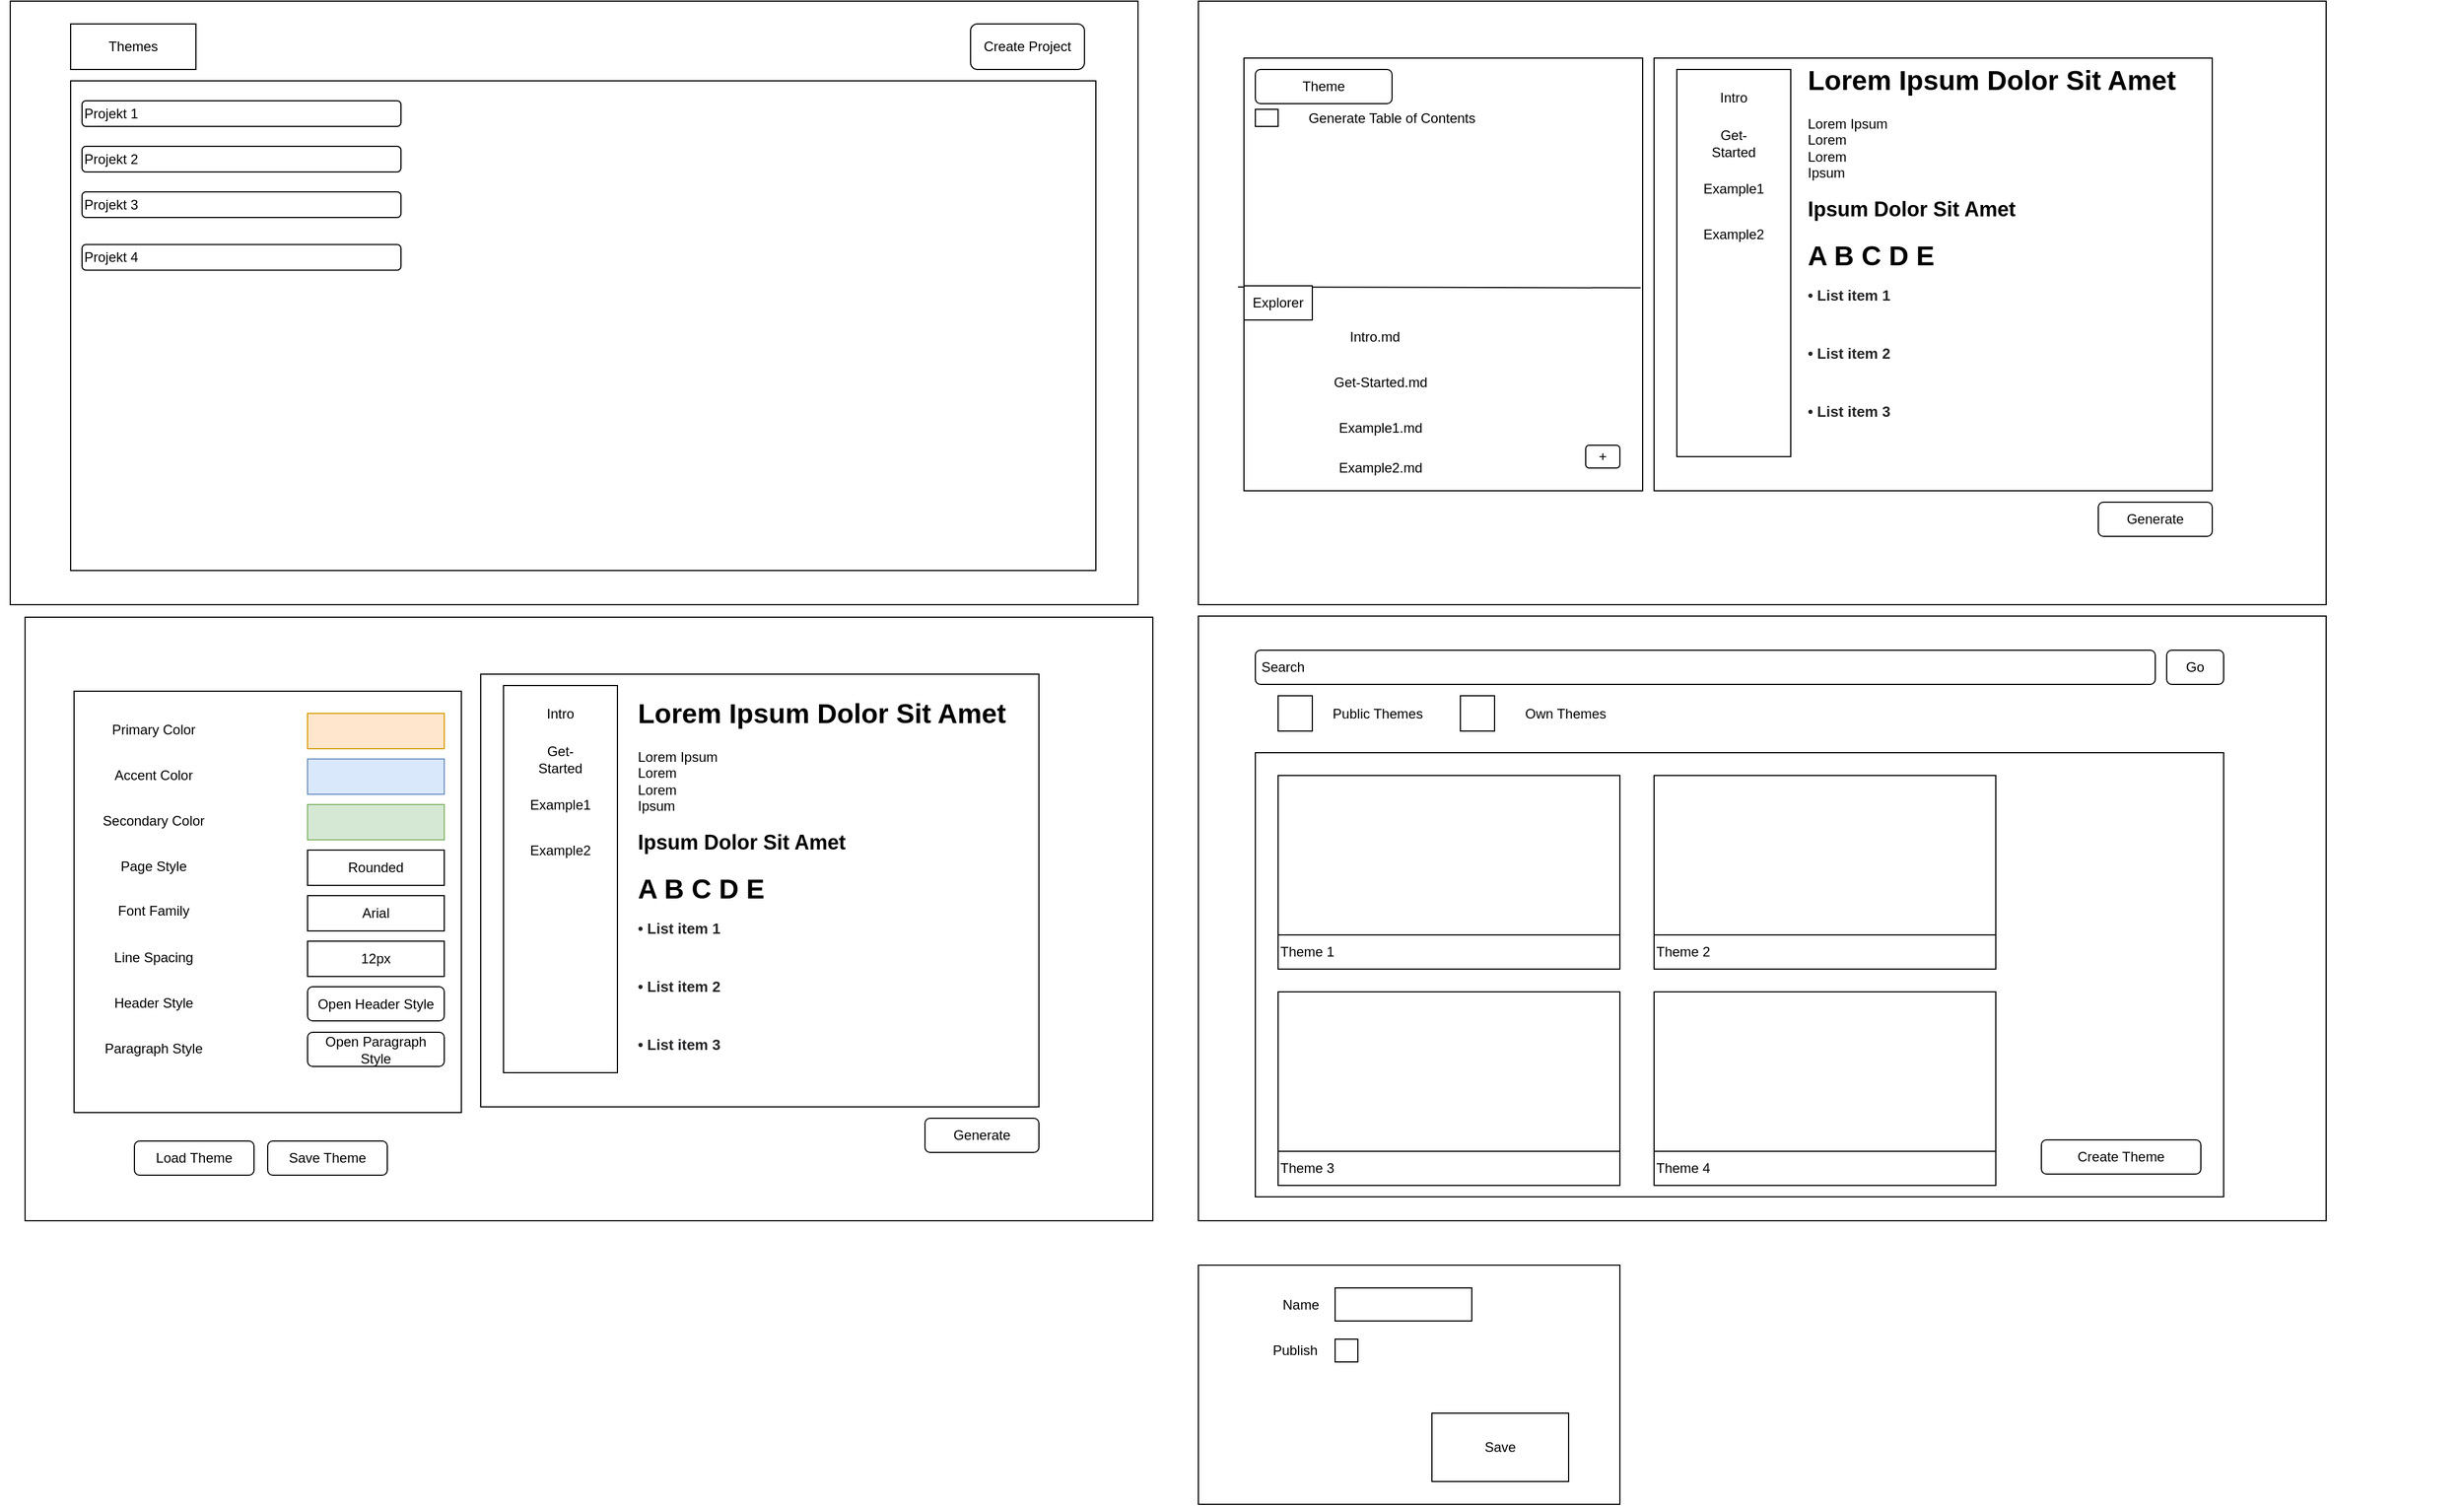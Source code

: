 <mxfile version="24.0.2" type="device">
  <diagram name="Seite-1" id="fWnW3hOuJFl1YckPMjlk">
    <mxGraphModel dx="3465" dy="1042" grid="1" gridSize="10" guides="1" tooltips="1" connect="1" arrows="1" fold="1" page="1" pageScale="1" pageWidth="827" pageHeight="1169" math="0" shadow="0">
      <root>
        <mxCell id="0" />
        <mxCell id="1" parent="0" />
        <mxCell id="XkvbFqVH8ZylM9C7yXK--107" value="" style="rounded=0;whiteSpace=wrap;html=1;" parent="1" vertex="1">
          <mxGeometry x="-1157" y="591" width="350" height="380" as="geometry" />
        </mxCell>
        <mxCell id="nqZKePSR_kzW_urHQub7-1" value="" style="rounded=0;whiteSpace=wrap;html=1;" parent="1" vertex="1">
          <mxGeometry x="-160" width="990" height="530" as="geometry" />
        </mxCell>
        <mxCell id="nqZKePSR_kzW_urHQub7-2" value="Generate" style="rounded=1;whiteSpace=wrap;html=1;" parent="1" vertex="1">
          <mxGeometry x="630" y="440" width="100" height="30" as="geometry" />
        </mxCell>
        <mxCell id="nqZKePSR_kzW_urHQub7-5" value="" style="rounded=0;whiteSpace=wrap;html=1;" parent="1" vertex="1">
          <mxGeometry x="240" y="50" width="490" height="380" as="geometry" />
        </mxCell>
        <mxCell id="nqZKePSR_kzW_urHQub7-6" value="&lt;h1&gt;Lorem Ipsum Dolor Sit Amet&lt;/h1&gt;&lt;div&gt;Lorem Ipsum&lt;/div&gt;&lt;div&gt;Lorem&lt;/div&gt;&lt;div&gt;Lorem&lt;/div&gt;&lt;div&gt;Ipsum&lt;/div&gt;&lt;div&gt;&lt;br&gt;&lt;/div&gt;&lt;div&gt;&lt;font size=&quot;1&quot; style=&quot;&quot;&gt;&lt;b style=&quot;font-size: 18px;&quot;&gt;Ipsum Dolor Sit Amet&lt;/b&gt;&lt;/font&gt;&lt;/div&gt;&lt;div style=&quot;font-size: 13px;&quot;&gt;&lt;font style=&quot;font-size: 13px;&quot;&gt;&lt;b style=&quot;&quot;&gt;&lt;br&gt;&lt;/b&gt;&lt;/font&gt;&lt;/div&gt;&lt;div style=&quot;&quot;&gt;&lt;font size=&quot;1&quot; style=&quot;&quot;&gt;&lt;b style=&quot;font-size: 24px;&quot;&gt;A B C D E&lt;/b&gt;&lt;/font&gt;&lt;/div&gt;&lt;div style=&quot;font-size: 13px;&quot;&gt;&lt;h1 style=&quot;padding: 0px 0px 20px; margin: 0px; outline: 0px; box-sizing: border-box; font-family: Arial, Helvetica, sans-serif; line-height: 1.2; color: rgb(37, 37, 40); background-color: rgb(255, 255, 255);&quot; class=&quot;article__title&quot;&gt;&lt;font style=&quot;font-size: 13px;&quot;&gt;• List item 1&lt;/font&gt;&lt;/h1&gt;&lt;h1 style=&quot;padding: 0px 0px 20px; margin: 0px; outline: 0px; box-sizing: border-box; font-family: Arial, Helvetica, sans-serif; line-height: 1.2; color: rgb(37, 37, 40); background-color: rgb(255, 255, 255);&quot; class=&quot;article__title&quot;&gt;&lt;font style=&quot;font-size: 13px;&quot;&gt;• List item 2&lt;/font&gt;&lt;/h1&gt;&lt;div style=&quot;&quot;&gt;&lt;font style=&quot;font-size: 13px;&quot;&gt;&lt;div style=&quot;border-color: var(--border-color);&quot;&gt;&lt;h1 style=&quot;border-color: var(--border-color); padding: 0px 0px 20px; margin: 0px; outline: 0px; box-sizing: border-box; font-family: Arial, Helvetica, sans-serif; line-height: 1.2; color: rgb(37, 37, 40); background-color: rgb(255, 255, 255);&quot; class=&quot;article__title&quot;&gt;&lt;font style=&quot;border-color: var(--border-color); font-size: 13px;&quot;&gt;• List item 3&lt;/font&gt;&lt;/h1&gt;&lt;div style=&quot;&quot;&gt;&lt;font style=&quot;border-color: var(--border-color); font-size: 13px;&quot;&gt;&lt;div style=&quot;border-color: var(--border-color);&quot;&gt;&lt;h1 style=&quot;border-color: var(--border-color); padding: 0px 0px 20px; margin: 0px; outline: 0px; box-sizing: border-box; font-family: Arial, Helvetica, sans-serif; line-height: 1.2; color: rgb(37, 37, 40); background-color: rgb(255, 255, 255);&quot; class=&quot;article__title&quot;&gt;&lt;font style=&quot;border-color: var(--border-color); font-size: 13px;&quot;&gt;• List item 4&lt;/font&gt;&lt;/h1&gt;&lt;div style=&quot;font-size: 12px;&quot;&gt;&lt;font style=&quot;border-color: var(--border-color); font-size: 15px;&quot;&gt;&lt;br&gt;&lt;/font&gt;&lt;/div&gt;&lt;/div&gt;&lt;/font&gt;&lt;/div&gt;&lt;div style=&quot;font-size: 12px;&quot;&gt;&lt;font style=&quot;border-color: var(--border-color); font-size: 15px;&quot;&gt;&lt;br&gt;&lt;/font&gt;&lt;/div&gt;&lt;/div&gt;&lt;/font&gt;&lt;/div&gt;&lt;/div&gt;&lt;div style=&quot;font-size: 13px;&quot;&gt;&lt;font style=&quot;font-size: 13px;&quot;&gt;&lt;div style=&quot;border-color: var(--border-color);&quot;&gt;&lt;div&gt;&lt;font style=&quot;border-color: var(--border-color); font-size: 13px;&quot;&gt;&lt;br&gt;&lt;/font&gt;&lt;/div&gt;&lt;/div&gt;&lt;/font&gt;&lt;/div&gt;" style="text;html=1;spacing=5;spacingTop=-20;whiteSpace=wrap;overflow=hidden;rounded=0;" parent="1" vertex="1">
          <mxGeometry x="370" y="50" width="580" height="350" as="geometry" />
        </mxCell>
        <mxCell id="XkvbFqVH8ZylM9C7yXK--1" value="" style="rounded=0;whiteSpace=wrap;html=1;" parent="1" vertex="1">
          <mxGeometry x="260" y="60" width="100" height="340" as="geometry" />
        </mxCell>
        <mxCell id="XkvbFqVH8ZylM9C7yXK--2" value="Intro" style="text;html=1;align=center;verticalAlign=middle;whiteSpace=wrap;rounded=0;" parent="1" vertex="1">
          <mxGeometry x="280" y="70" width="60" height="30" as="geometry" />
        </mxCell>
        <mxCell id="XkvbFqVH8ZylM9C7yXK--3" value="Get-Started&lt;span style=&quot;color: rgba(0, 0, 0, 0); font-family: monospace; font-size: 0px; text-align: start; text-wrap: nowrap;&quot;&gt;%3CmxGraphModel%3E%3Croot%3E%3CmxCell%20id%3D%220%22%2F%3E%3CmxCell%20id%3D%221%22%20parent%3D%220%22%2F%3E%3CmxCell%20id%3D%222%22%20value%3D%22Intro%22%20style%3D%22text%3Bhtml%3D1%3Balign%3Dcenter%3BverticalAlign%3Dmiddle%3BwhiteSpace%3Dwrap%3Brounded%3D0%3B%22%20vertex%3D%221%22%20parent%3D%221%22%3E%3CmxGeometry%20x%3D%22-80%22%20y%3D%2280%22%20width%3D%2260%22%20height%3D%2230%22%20as%3D%22geometry%22%2F%3E%3C%2FmxCell%3E%3C%2Froot%3E%3C%2FmxGraphModel%3E&lt;/span&gt;" style="text;html=1;align=center;verticalAlign=middle;whiteSpace=wrap;rounded=0;" parent="1" vertex="1">
          <mxGeometry x="280" y="110" width="60" height="30" as="geometry" />
        </mxCell>
        <mxCell id="XkvbFqVH8ZylM9C7yXK--4" value="Example1" style="text;html=1;align=center;verticalAlign=middle;whiteSpace=wrap;rounded=0;" parent="1" vertex="1">
          <mxGeometry x="280" y="150" width="60" height="30" as="geometry" />
        </mxCell>
        <mxCell id="XkvbFqVH8ZylM9C7yXK--5" value="Example2" style="text;html=1;align=center;verticalAlign=middle;whiteSpace=wrap;rounded=0;" parent="1" vertex="1">
          <mxGeometry x="280" y="190" width="60" height="30" as="geometry" />
        </mxCell>
        <mxCell id="XkvbFqVH8ZylM9C7yXK--10" value="" style="rounded=0;whiteSpace=wrap;html=1;" parent="1" vertex="1">
          <mxGeometry x="-160" y="540" width="990" height="531" as="geometry" />
        </mxCell>
        <mxCell id="XkvbFqVH8ZylM9C7yXK--11" value="&amp;nbsp;Search" style="rounded=1;whiteSpace=wrap;html=1;align=left;" parent="1" vertex="1">
          <mxGeometry x="-110" y="570" width="790" height="30" as="geometry" />
        </mxCell>
        <mxCell id="XkvbFqVH8ZylM9C7yXK--12" value="Go" style="rounded=1;whiteSpace=wrap;html=1;" parent="1" vertex="1">
          <mxGeometry x="690" y="570" width="50" height="30" as="geometry" />
        </mxCell>
        <mxCell id="XkvbFqVH8ZylM9C7yXK--13" value="" style="rounded=0;whiteSpace=wrap;html=1;" parent="1" vertex="1">
          <mxGeometry x="-110" y="660" width="850" height="390" as="geometry" />
        </mxCell>
        <mxCell id="XkvbFqVH8ZylM9C7yXK--14" value="" style="rounded=0;whiteSpace=wrap;html=1;" parent="1" vertex="1">
          <mxGeometry x="-90" y="680" width="300" height="140" as="geometry" />
        </mxCell>
        <mxCell id="XkvbFqVH8ZylM9C7yXK--15" value="Theme 1" style="rounded=0;whiteSpace=wrap;html=1;align=left;" parent="1" vertex="1">
          <mxGeometry x="-90" y="820" width="300" height="30" as="geometry" />
        </mxCell>
        <mxCell id="XkvbFqVH8ZylM9C7yXK--16" value="" style="rounded=0;whiteSpace=wrap;html=1;" parent="1" vertex="1">
          <mxGeometry x="240" y="680" width="300" height="140" as="geometry" />
        </mxCell>
        <mxCell id="XkvbFqVH8ZylM9C7yXK--17" value="Theme 2" style="rounded=0;whiteSpace=wrap;html=1;align=left;" parent="1" vertex="1">
          <mxGeometry x="240" y="820" width="300" height="30" as="geometry" />
        </mxCell>
        <mxCell id="XkvbFqVH8ZylM9C7yXK--18" value="" style="rounded=0;whiteSpace=wrap;html=1;" parent="1" vertex="1">
          <mxGeometry x="-90" y="870" width="300" height="140" as="geometry" />
        </mxCell>
        <mxCell id="XkvbFqVH8ZylM9C7yXK--19" value="Theme 3" style="rounded=0;whiteSpace=wrap;html=1;align=left;" parent="1" vertex="1">
          <mxGeometry x="-90" y="1010" width="300" height="30" as="geometry" />
        </mxCell>
        <mxCell id="XkvbFqVH8ZylM9C7yXK--20" value="" style="rounded=0;whiteSpace=wrap;html=1;" parent="1" vertex="1">
          <mxGeometry x="240" y="870" width="300" height="140" as="geometry" />
        </mxCell>
        <mxCell id="XkvbFqVH8ZylM9C7yXK--21" value="Theme 4" style="rounded=0;whiteSpace=wrap;html=1;align=left;" parent="1" vertex="1">
          <mxGeometry x="240" y="1010" width="300" height="30" as="geometry" />
        </mxCell>
        <mxCell id="XkvbFqVH8ZylM9C7yXK--22" value="Create Theme" style="rounded=1;whiteSpace=wrap;html=1;" parent="1" vertex="1">
          <mxGeometry x="580" y="1000" width="140" height="30" as="geometry" />
        </mxCell>
        <mxCell id="XkvbFqVH8ZylM9C7yXK--46" value="" style="rounded=0;whiteSpace=wrap;html=1;" parent="1" vertex="1">
          <mxGeometry x="-120" y="50" width="350" height="380" as="geometry" />
        </mxCell>
        <mxCell id="XkvbFqVH8ZylM9C7yXK--47" value="" style="endArrow=none;html=1;rounded=0;entryX=0.995;entryY=0.531;entryDx=0;entryDy=0;entryPerimeter=0;exitX=-0.015;exitY=0.529;exitDx=0;exitDy=0;exitPerimeter=0;" parent="1" source="XkvbFqVH8ZylM9C7yXK--46" target="XkvbFqVH8ZylM9C7yXK--46" edge="1">
          <mxGeometry width="50" height="50" relative="1" as="geometry">
            <mxPoint x="-5" y="250" as="sourcePoint" />
            <mxPoint x="45" y="200" as="targetPoint" />
          </mxGeometry>
        </mxCell>
        <mxCell id="XkvbFqVH8ZylM9C7yXK--7" value="Theme" style="rounded=1;whiteSpace=wrap;html=1;" parent="1" vertex="1">
          <mxGeometry x="-110" y="60" width="120" height="30" as="geometry" />
        </mxCell>
        <mxCell id="XkvbFqVH8ZylM9C7yXK--48" value="" style="rounded=0;whiteSpace=wrap;html=1;" parent="1" vertex="1">
          <mxGeometry x="-110" y="95" width="20" height="15" as="geometry" />
        </mxCell>
        <mxCell id="XkvbFqVH8ZylM9C7yXK--49" value="Generate Table of Contents" style="text;html=1;align=center;verticalAlign=middle;whiteSpace=wrap;rounded=0;" parent="1" vertex="1">
          <mxGeometry x="-80" y="87.5" width="180" height="30" as="geometry" />
        </mxCell>
        <mxCell id="XkvbFqVH8ZylM9C7yXK--52" value="+" style="rounded=1;whiteSpace=wrap;html=1;" parent="1" vertex="1">
          <mxGeometry x="180" y="390" width="30" height="20" as="geometry" />
        </mxCell>
        <mxCell id="XkvbFqVH8ZylM9C7yXK--53" value="Intro.md" style="text;html=1;align=center;verticalAlign=middle;whiteSpace=wrap;rounded=0;" parent="1" vertex="1">
          <mxGeometry x="-50" y="280" width="90" height="30" as="geometry" />
        </mxCell>
        <mxCell id="XkvbFqVH8ZylM9C7yXK--54" value="Get-Started.md" style="text;html=1;align=center;verticalAlign=middle;whiteSpace=wrap;rounded=0;" parent="1" vertex="1">
          <mxGeometry x="-45" y="320" width="90" height="30" as="geometry" />
        </mxCell>
        <mxCell id="XkvbFqVH8ZylM9C7yXK--55" value="Example1.md" style="text;html=1;align=center;verticalAlign=middle;whiteSpace=wrap;rounded=0;" parent="1" vertex="1">
          <mxGeometry x="-45" y="360" width="90" height="30" as="geometry" />
        </mxCell>
        <mxCell id="XkvbFqVH8ZylM9C7yXK--71" value="" style="rounded=0;whiteSpace=wrap;html=1;" parent="1" vertex="1">
          <mxGeometry x="-1190" y="541" width="990" height="530" as="geometry" />
        </mxCell>
        <mxCell id="XkvbFqVH8ZylM9C7yXK--56" value="Example2.md" style="text;html=1;align=center;verticalAlign=middle;whiteSpace=wrap;rounded=0;" parent="1" vertex="1">
          <mxGeometry x="-45" y="395" width="90" height="30" as="geometry" />
        </mxCell>
        <mxCell id="XkvbFqVH8ZylM9C7yXK--57" value="Explorer" style="rounded=0;whiteSpace=wrap;html=1;" parent="1" vertex="1">
          <mxGeometry x="-120" y="250" width="60" height="30" as="geometry" />
        </mxCell>
        <mxCell id="XkvbFqVH8ZylM9C7yXK--58" value="" style="rounded=0;whiteSpace=wrap;html=1;" parent="1" vertex="1">
          <mxGeometry x="-1203" width="990" height="530" as="geometry" />
        </mxCell>
        <mxCell id="XkvbFqVH8ZylM9C7yXK--59" value="Create Project" style="rounded=1;whiteSpace=wrap;html=1;" parent="1" vertex="1">
          <mxGeometry x="-360" y="20" width="100" height="40" as="geometry" />
        </mxCell>
        <mxCell id="XkvbFqVH8ZylM9C7yXK--60" value="" style="rounded=0;whiteSpace=wrap;html=1;" parent="1" vertex="1">
          <mxGeometry x="-1150" y="70" width="900" height="430" as="geometry" />
        </mxCell>
        <mxCell id="XkvbFqVH8ZylM9C7yXK--67" value="Projekt 1" style="rounded=1;whiteSpace=wrap;html=1;align=left;" parent="1" vertex="1">
          <mxGeometry x="-1140" y="87.5" width="280" height="22.5" as="geometry" />
        </mxCell>
        <mxCell id="XkvbFqVH8ZylM9C7yXK--68" value="Projekt 2&lt;span style=&quot;color: rgba(0, 0, 0, 0); font-family: monospace; font-size: 0px; text-wrap: nowrap;&quot;&gt;%3CmxGraphModel%3E%3Croot%3E%3CmxCell%20id%3D%220%22%2F%3E%3CmxCell%20id%3D%221%22%20parent%3D%220%22%2F%3E%3CmxCell%20id%3D%222%22%20value%3D%22Projekt%201%22%20style%3D%22rounded%3D1%3BwhiteSpace%3Dwrap%3Bhtml%3D1%3Balign%3Dleft%3B%22%20vertex%3D%221%22%20parent%3D%221%22%3E%3CmxGeometry%20x%3D%22-1140%22%20y%3D%2287.5%22%20width%3D%22280%22%20height%3D%2222.5%22%20as%3D%22geometry%22%2F%3E%3C%2FmxCell%3E%3C%2Froot%3E%3C%2FmxGraphModel%3E&lt;/span&gt;" style="rounded=1;whiteSpace=wrap;html=1;align=left;" parent="1" vertex="1">
          <mxGeometry x="-1140" y="127.5" width="280" height="22.5" as="geometry" />
        </mxCell>
        <mxCell id="XkvbFqVH8ZylM9C7yXK--69" value="Projekt 3" style="rounded=1;whiteSpace=wrap;html=1;align=left;" parent="1" vertex="1">
          <mxGeometry x="-1140" y="167.5" width="280" height="22.5" as="geometry" />
        </mxCell>
        <mxCell id="XkvbFqVH8ZylM9C7yXK--70" value="Projekt 4" style="rounded=1;whiteSpace=wrap;html=1;align=left;" parent="1" vertex="1">
          <mxGeometry x="-1140" y="213.75" width="280" height="22.5" as="geometry" />
        </mxCell>
        <mxCell id="XkvbFqVH8ZylM9C7yXK--72" value="Generate" style="rounded=1;whiteSpace=wrap;html=1;" parent="1" vertex="1">
          <mxGeometry x="-400" y="981" width="100" height="30" as="geometry" />
        </mxCell>
        <mxCell id="XkvbFqVH8ZylM9C7yXK--73" value="" style="rounded=0;whiteSpace=wrap;html=1;" parent="1" vertex="1">
          <mxGeometry x="-790" y="591" width="490" height="380" as="geometry" />
        </mxCell>
        <mxCell id="XkvbFqVH8ZylM9C7yXK--74" value="" style="rounded=0;whiteSpace=wrap;html=1;" parent="1" vertex="1">
          <mxGeometry x="-770" y="601" width="100" height="340" as="geometry" />
        </mxCell>
        <mxCell id="XkvbFqVH8ZylM9C7yXK--75" value="Intro" style="text;html=1;align=center;verticalAlign=middle;whiteSpace=wrap;rounded=0;" parent="1" vertex="1">
          <mxGeometry x="-750" y="611" width="60" height="30" as="geometry" />
        </mxCell>
        <mxCell id="XkvbFqVH8ZylM9C7yXK--76" value="Get-Started&lt;span style=&quot;color: rgba(0, 0, 0, 0); font-family: monospace; font-size: 0px; text-align: start; text-wrap: nowrap;&quot;&gt;%3CmxGraphModel%3E%3Croot%3E%3CmxCell%20id%3D%220%22%2F%3E%3CmxCell%20id%3D%221%22%20parent%3D%220%22%2F%3E%3CmxCell%20id%3D%222%22%20value%3D%22Intro%22%20style%3D%22text%3Bhtml%3D1%3Balign%3Dcenter%3BverticalAlign%3Dmiddle%3BwhiteSpace%3Dwrap%3Brounded%3D0%3B%22%20vertex%3D%221%22%20parent%3D%221%22%3E%3CmxGeometry%20x%3D%22-80%22%20y%3D%2280%22%20width%3D%2260%22%20height%3D%2230%22%20as%3D%22geometry%22%2F%3E%3C%2FmxCell%3E%3C%2Froot%3E%3C%2FmxGraphModel%3E&lt;/span&gt;" style="text;html=1;align=center;verticalAlign=middle;whiteSpace=wrap;rounded=0;" parent="1" vertex="1">
          <mxGeometry x="-750" y="651" width="60" height="30" as="geometry" />
        </mxCell>
        <mxCell id="XkvbFqVH8ZylM9C7yXK--77" value="Example1" style="text;html=1;align=center;verticalAlign=middle;whiteSpace=wrap;rounded=0;" parent="1" vertex="1">
          <mxGeometry x="-750" y="691" width="60" height="30" as="geometry" />
        </mxCell>
        <mxCell id="XkvbFqVH8ZylM9C7yXK--78" value="Example2" style="text;html=1;align=center;verticalAlign=middle;whiteSpace=wrap;rounded=0;" parent="1" vertex="1">
          <mxGeometry x="-750" y="731" width="60" height="30" as="geometry" />
        </mxCell>
        <mxCell id="XkvbFqVH8ZylM9C7yXK--108" value="" style="rounded=0;whiteSpace=wrap;html=1;" parent="1" vertex="1">
          <mxGeometry x="-1147" y="606" width="340" height="370" as="geometry" />
        </mxCell>
        <mxCell id="XkvbFqVH8ZylM9C7yXK--90" value="Accent Color" style="text;html=1;align=center;verticalAlign=middle;whiteSpace=wrap;rounded=0;" parent="1" vertex="1">
          <mxGeometry x="-1212" y="664.5" width="270" height="31" as="geometry" />
        </mxCell>
        <mxCell id="XkvbFqVH8ZylM9C7yXK--91" value="Primary Color" style="text;html=1;align=center;verticalAlign=middle;whiteSpace=wrap;rounded=0;" parent="1" vertex="1">
          <mxGeometry x="-1212" y="624.5" width="270" height="31" as="geometry" />
        </mxCell>
        <mxCell id="XkvbFqVH8ZylM9C7yXK--92" value="Secondary Color" style="text;html=1;align=center;verticalAlign=middle;whiteSpace=wrap;rounded=0;" parent="1" vertex="1">
          <mxGeometry x="-1212" y="704.5" width="270" height="31" as="geometry" />
        </mxCell>
        <mxCell id="XkvbFqVH8ZylM9C7yXK--93" value="Page Style" style="text;html=1;align=center;verticalAlign=middle;whiteSpace=wrap;rounded=0;" parent="1" vertex="1">
          <mxGeometry x="-1212" y="744.5" width="270" height="31" as="geometry" />
        </mxCell>
        <mxCell id="XkvbFqVH8ZylM9C7yXK--94" value="Rounded" style="rounded=0;whiteSpace=wrap;html=1;" parent="1" vertex="1">
          <mxGeometry x="-942" y="745.5" width="120" height="31" as="geometry" />
        </mxCell>
        <mxCell id="XkvbFqVH8ZylM9C7yXK--95" value="" style="rounded=0;whiteSpace=wrap;html=1;fillColor=#ffe6cc;strokeColor=#d79b00;" parent="1" vertex="1">
          <mxGeometry x="-942" y="625.5" width="120" height="31" as="geometry" />
        </mxCell>
        <mxCell id="XkvbFqVH8ZylM9C7yXK--96" value="" style="rounded=0;whiteSpace=wrap;html=1;fillColor=#dae8fc;strokeColor=#6c8ebf;" parent="1" vertex="1">
          <mxGeometry x="-942" y="665.5" width="120" height="31" as="geometry" />
        </mxCell>
        <mxCell id="XkvbFqVH8ZylM9C7yXK--97" value="" style="rounded=0;whiteSpace=wrap;html=1;fillColor=#d5e8d4;strokeColor=#82b366;" parent="1" vertex="1">
          <mxGeometry x="-942" y="705.5" width="120" height="31" as="geometry" />
        </mxCell>
        <mxCell id="XkvbFqVH8ZylM9C7yXK--98" value="Font Family" style="text;html=1;align=center;verticalAlign=middle;whiteSpace=wrap;rounded=0;" parent="1" vertex="1">
          <mxGeometry x="-1212" y="783.5" width="270" height="31" as="geometry" />
        </mxCell>
        <mxCell id="XkvbFqVH8ZylM9C7yXK--99" value="Line Spacing" style="text;html=1;align=center;verticalAlign=middle;whiteSpace=wrap;rounded=0;" parent="1" vertex="1">
          <mxGeometry x="-1212" y="824.5" width="270" height="31" as="geometry" />
        </mxCell>
        <mxCell id="XkvbFqVH8ZylM9C7yXK--100" value="Arial" style="rounded=0;whiteSpace=wrap;html=1;" parent="1" vertex="1">
          <mxGeometry x="-942" y="785.5" width="120" height="31" as="geometry" />
        </mxCell>
        <mxCell id="XkvbFqVH8ZylM9C7yXK--101" value="12px" style="rounded=0;whiteSpace=wrap;html=1;" parent="1" vertex="1">
          <mxGeometry x="-942" y="825.5" width="120" height="31" as="geometry" />
        </mxCell>
        <mxCell id="XkvbFqVH8ZylM9C7yXK--102" value="Header Style" style="text;html=1;align=center;verticalAlign=middle;whiteSpace=wrap;rounded=0;" parent="1" vertex="1">
          <mxGeometry x="-1212" y="864.5" width="270" height="31" as="geometry" />
        </mxCell>
        <mxCell id="XkvbFqVH8ZylM9C7yXK--103" value="Open Header Style" style="rounded=1;whiteSpace=wrap;html=1;" parent="1" vertex="1">
          <mxGeometry x="-942" y="865.5" width="120" height="30" as="geometry" />
        </mxCell>
        <mxCell id="XkvbFqVH8ZylM9C7yXK--104" value="Paragraph Style" style="text;html=1;align=center;verticalAlign=middle;whiteSpace=wrap;rounded=0;" parent="1" vertex="1">
          <mxGeometry x="-1212" y="904.5" width="270" height="31" as="geometry" />
        </mxCell>
        <mxCell id="XkvbFqVH8ZylM9C7yXK--105" value="Open Paragraph Style" style="rounded=1;whiteSpace=wrap;html=1;" parent="1" vertex="1">
          <mxGeometry x="-942" y="905.5" width="120" height="30" as="geometry" />
        </mxCell>
        <mxCell id="XkvbFqVH8ZylM9C7yXK--109" value="&lt;h1&gt;Lorem Ipsum Dolor Sit Amet&lt;/h1&gt;&lt;div&gt;Lorem Ipsum&lt;/div&gt;&lt;div&gt;Lorem&lt;/div&gt;&lt;div&gt;Lorem&lt;/div&gt;&lt;div&gt;Ipsum&lt;/div&gt;&lt;div&gt;&lt;br&gt;&lt;/div&gt;&lt;div&gt;&lt;font size=&quot;1&quot; style=&quot;&quot;&gt;&lt;b style=&quot;font-size: 18px;&quot;&gt;Ipsum Dolor Sit Amet&lt;/b&gt;&lt;/font&gt;&lt;/div&gt;&lt;div style=&quot;font-size: 13px;&quot;&gt;&lt;font style=&quot;font-size: 13px;&quot;&gt;&lt;b style=&quot;&quot;&gt;&lt;br&gt;&lt;/b&gt;&lt;/font&gt;&lt;/div&gt;&lt;div style=&quot;&quot;&gt;&lt;font size=&quot;1&quot; style=&quot;&quot;&gt;&lt;b style=&quot;font-size: 24px;&quot;&gt;A B C D E&lt;/b&gt;&lt;/font&gt;&lt;/div&gt;&lt;div style=&quot;font-size: 13px;&quot;&gt;&lt;h1 style=&quot;padding: 0px 0px 20px; margin: 0px; outline: 0px; box-sizing: border-box; font-family: Arial, Helvetica, sans-serif; line-height: 1.2; color: rgb(37, 37, 40); background-color: rgb(255, 255, 255);&quot; class=&quot;article__title&quot;&gt;&lt;font style=&quot;font-size: 13px;&quot;&gt;• List item 1&lt;/font&gt;&lt;/h1&gt;&lt;h1 style=&quot;padding: 0px 0px 20px; margin: 0px; outline: 0px; box-sizing: border-box; font-family: Arial, Helvetica, sans-serif; line-height: 1.2; color: rgb(37, 37, 40); background-color: rgb(255, 255, 255);&quot; class=&quot;article__title&quot;&gt;&lt;font style=&quot;font-size: 13px;&quot;&gt;• List item 2&lt;/font&gt;&lt;/h1&gt;&lt;div style=&quot;&quot;&gt;&lt;font style=&quot;font-size: 13px;&quot;&gt;&lt;div style=&quot;border-color: var(--border-color);&quot;&gt;&lt;h1 style=&quot;border-color: var(--border-color); padding: 0px 0px 20px; margin: 0px; outline: 0px; box-sizing: border-box; font-family: Arial, Helvetica, sans-serif; line-height: 1.2; color: rgb(37, 37, 40); background-color: rgb(255, 255, 255);&quot; class=&quot;article__title&quot;&gt;&lt;font style=&quot;border-color: var(--border-color); font-size: 13px;&quot;&gt;• List item 3&lt;/font&gt;&lt;/h1&gt;&lt;div style=&quot;&quot;&gt;&lt;font style=&quot;border-color: var(--border-color); font-size: 13px;&quot;&gt;&lt;div style=&quot;border-color: var(--border-color);&quot;&gt;&lt;h1 style=&quot;border-color: var(--border-color); padding: 0px 0px 20px; margin: 0px; outline: 0px; box-sizing: border-box; font-family: Arial, Helvetica, sans-serif; line-height: 1.2; color: rgb(37, 37, 40); background-color: rgb(255, 255, 255);&quot; class=&quot;article__title&quot;&gt;&lt;font style=&quot;border-color: var(--border-color); font-size: 13px;&quot;&gt;• List item 4&lt;/font&gt;&lt;/h1&gt;&lt;div style=&quot;font-size: 12px;&quot;&gt;&lt;font style=&quot;border-color: var(--border-color); font-size: 15px;&quot;&gt;&lt;br&gt;&lt;/font&gt;&lt;/div&gt;&lt;/div&gt;&lt;/font&gt;&lt;/div&gt;&lt;div style=&quot;font-size: 12px;&quot;&gt;&lt;font style=&quot;border-color: var(--border-color); font-size: 15px;&quot;&gt;&lt;br&gt;&lt;/font&gt;&lt;/div&gt;&lt;/div&gt;&lt;/font&gt;&lt;/div&gt;&lt;/div&gt;&lt;div style=&quot;font-size: 13px;&quot;&gt;&lt;font style=&quot;font-size: 13px;&quot;&gt;&lt;div style=&quot;border-color: var(--border-color);&quot;&gt;&lt;div&gt;&lt;font style=&quot;border-color: var(--border-color); font-size: 13px;&quot;&gt;&lt;br&gt;&lt;/font&gt;&lt;/div&gt;&lt;/div&gt;&lt;/font&gt;&lt;/div&gt;" style="text;html=1;spacing=5;spacingTop=-20;whiteSpace=wrap;overflow=hidden;rounded=0;" parent="1" vertex="1">
          <mxGeometry x="-657" y="606" width="340" height="350" as="geometry" />
        </mxCell>
        <mxCell id="XkvbFqVH8ZylM9C7yXK--110" value="Save Theme" style="rounded=1;whiteSpace=wrap;html=1;" parent="1" vertex="1">
          <mxGeometry x="-977" y="1001" width="105" height="30" as="geometry" />
        </mxCell>
        <mxCell id="XkvbFqVH8ZylM9C7yXK--111" value="Load Theme" style="rounded=1;whiteSpace=wrap;html=1;" parent="1" vertex="1">
          <mxGeometry x="-1094" y="1001" width="105" height="30" as="geometry" />
        </mxCell>
        <mxCell id="XkvbFqVH8ZylM9C7yXK--112" value="" style="rounded=0;whiteSpace=wrap;html=1;" parent="1" vertex="1">
          <mxGeometry x="-160" y="1110" width="370" height="210" as="geometry" />
        </mxCell>
        <mxCell id="XkvbFqVH8ZylM9C7yXK--114" value="Publish" style="text;html=1;align=center;verticalAlign=middle;whiteSpace=wrap;rounded=0;" parent="1" vertex="1">
          <mxGeometry x="-130" y="1170" width="110" height="30" as="geometry" />
        </mxCell>
        <mxCell id="XkvbFqVH8ZylM9C7yXK--115" value="" style="rounded=0;whiteSpace=wrap;html=1;" parent="1" vertex="1">
          <mxGeometry x="-40" y="1175" width="20" height="20" as="geometry" />
        </mxCell>
        <mxCell id="XkvbFqVH8ZylM9C7yXK--116" value="Name" style="text;html=1;align=center;verticalAlign=middle;whiteSpace=wrap;rounded=0;" parent="1" vertex="1">
          <mxGeometry x="-100" y="1130" width="60" height="30" as="geometry" />
        </mxCell>
        <mxCell id="XkvbFqVH8ZylM9C7yXK--117" value="" style="rounded=0;whiteSpace=wrap;html=1;" parent="1" vertex="1">
          <mxGeometry x="-40" y="1130" width="120" height="29" as="geometry" />
        </mxCell>
        <mxCell id="XkvbFqVH8ZylM9C7yXK--119" value="" style="rounded=0;whiteSpace=wrap;html=1;" parent="1" vertex="1">
          <mxGeometry x="45" y="1240" width="120" height="60" as="geometry" />
        </mxCell>
        <mxCell id="XkvbFqVH8ZylM9C7yXK--120" value="Save" style="text;html=1;align=center;verticalAlign=middle;whiteSpace=wrap;rounded=0;" parent="1" vertex="1">
          <mxGeometry x="75" y="1255" width="60" height="30" as="geometry" />
        </mxCell>
        <mxCell id="XkvbFqVH8ZylM9C7yXK--123" value="" style="rounded=0;whiteSpace=wrap;html=1;" parent="1" vertex="1">
          <mxGeometry x="-90" y="610" width="30" height="31" as="geometry" />
        </mxCell>
        <mxCell id="XkvbFqVH8ZylM9C7yXK--124" value="" style="rounded=0;whiteSpace=wrap;html=1;" parent="1" vertex="1">
          <mxGeometry x="70" y="610" width="30" height="31" as="geometry" />
        </mxCell>
        <mxCell id="XkvbFqVH8ZylM9C7yXK--125" value="Public Themes" style="text;html=1;align=center;verticalAlign=middle;whiteSpace=wrap;rounded=0;" parent="1" vertex="1">
          <mxGeometry x="-45" y="611" width="85" height="30" as="geometry" />
        </mxCell>
        <mxCell id="XkvbFqVH8ZylM9C7yXK--129" value="Own Themes" style="text;html=1;align=center;verticalAlign=middle;whiteSpace=wrap;rounded=0;" parent="1" vertex="1">
          <mxGeometry x="120" y="611" width="85" height="30" as="geometry" />
        </mxCell>
        <mxCell id="XkvbFqVH8ZylM9C7yXK--132" value="Themes" style="rounded=0;whiteSpace=wrap;html=1;" parent="1" vertex="1">
          <mxGeometry x="-1150" y="20" width="110" height="40" as="geometry" />
        </mxCell>
      </root>
    </mxGraphModel>
  </diagram>
</mxfile>
